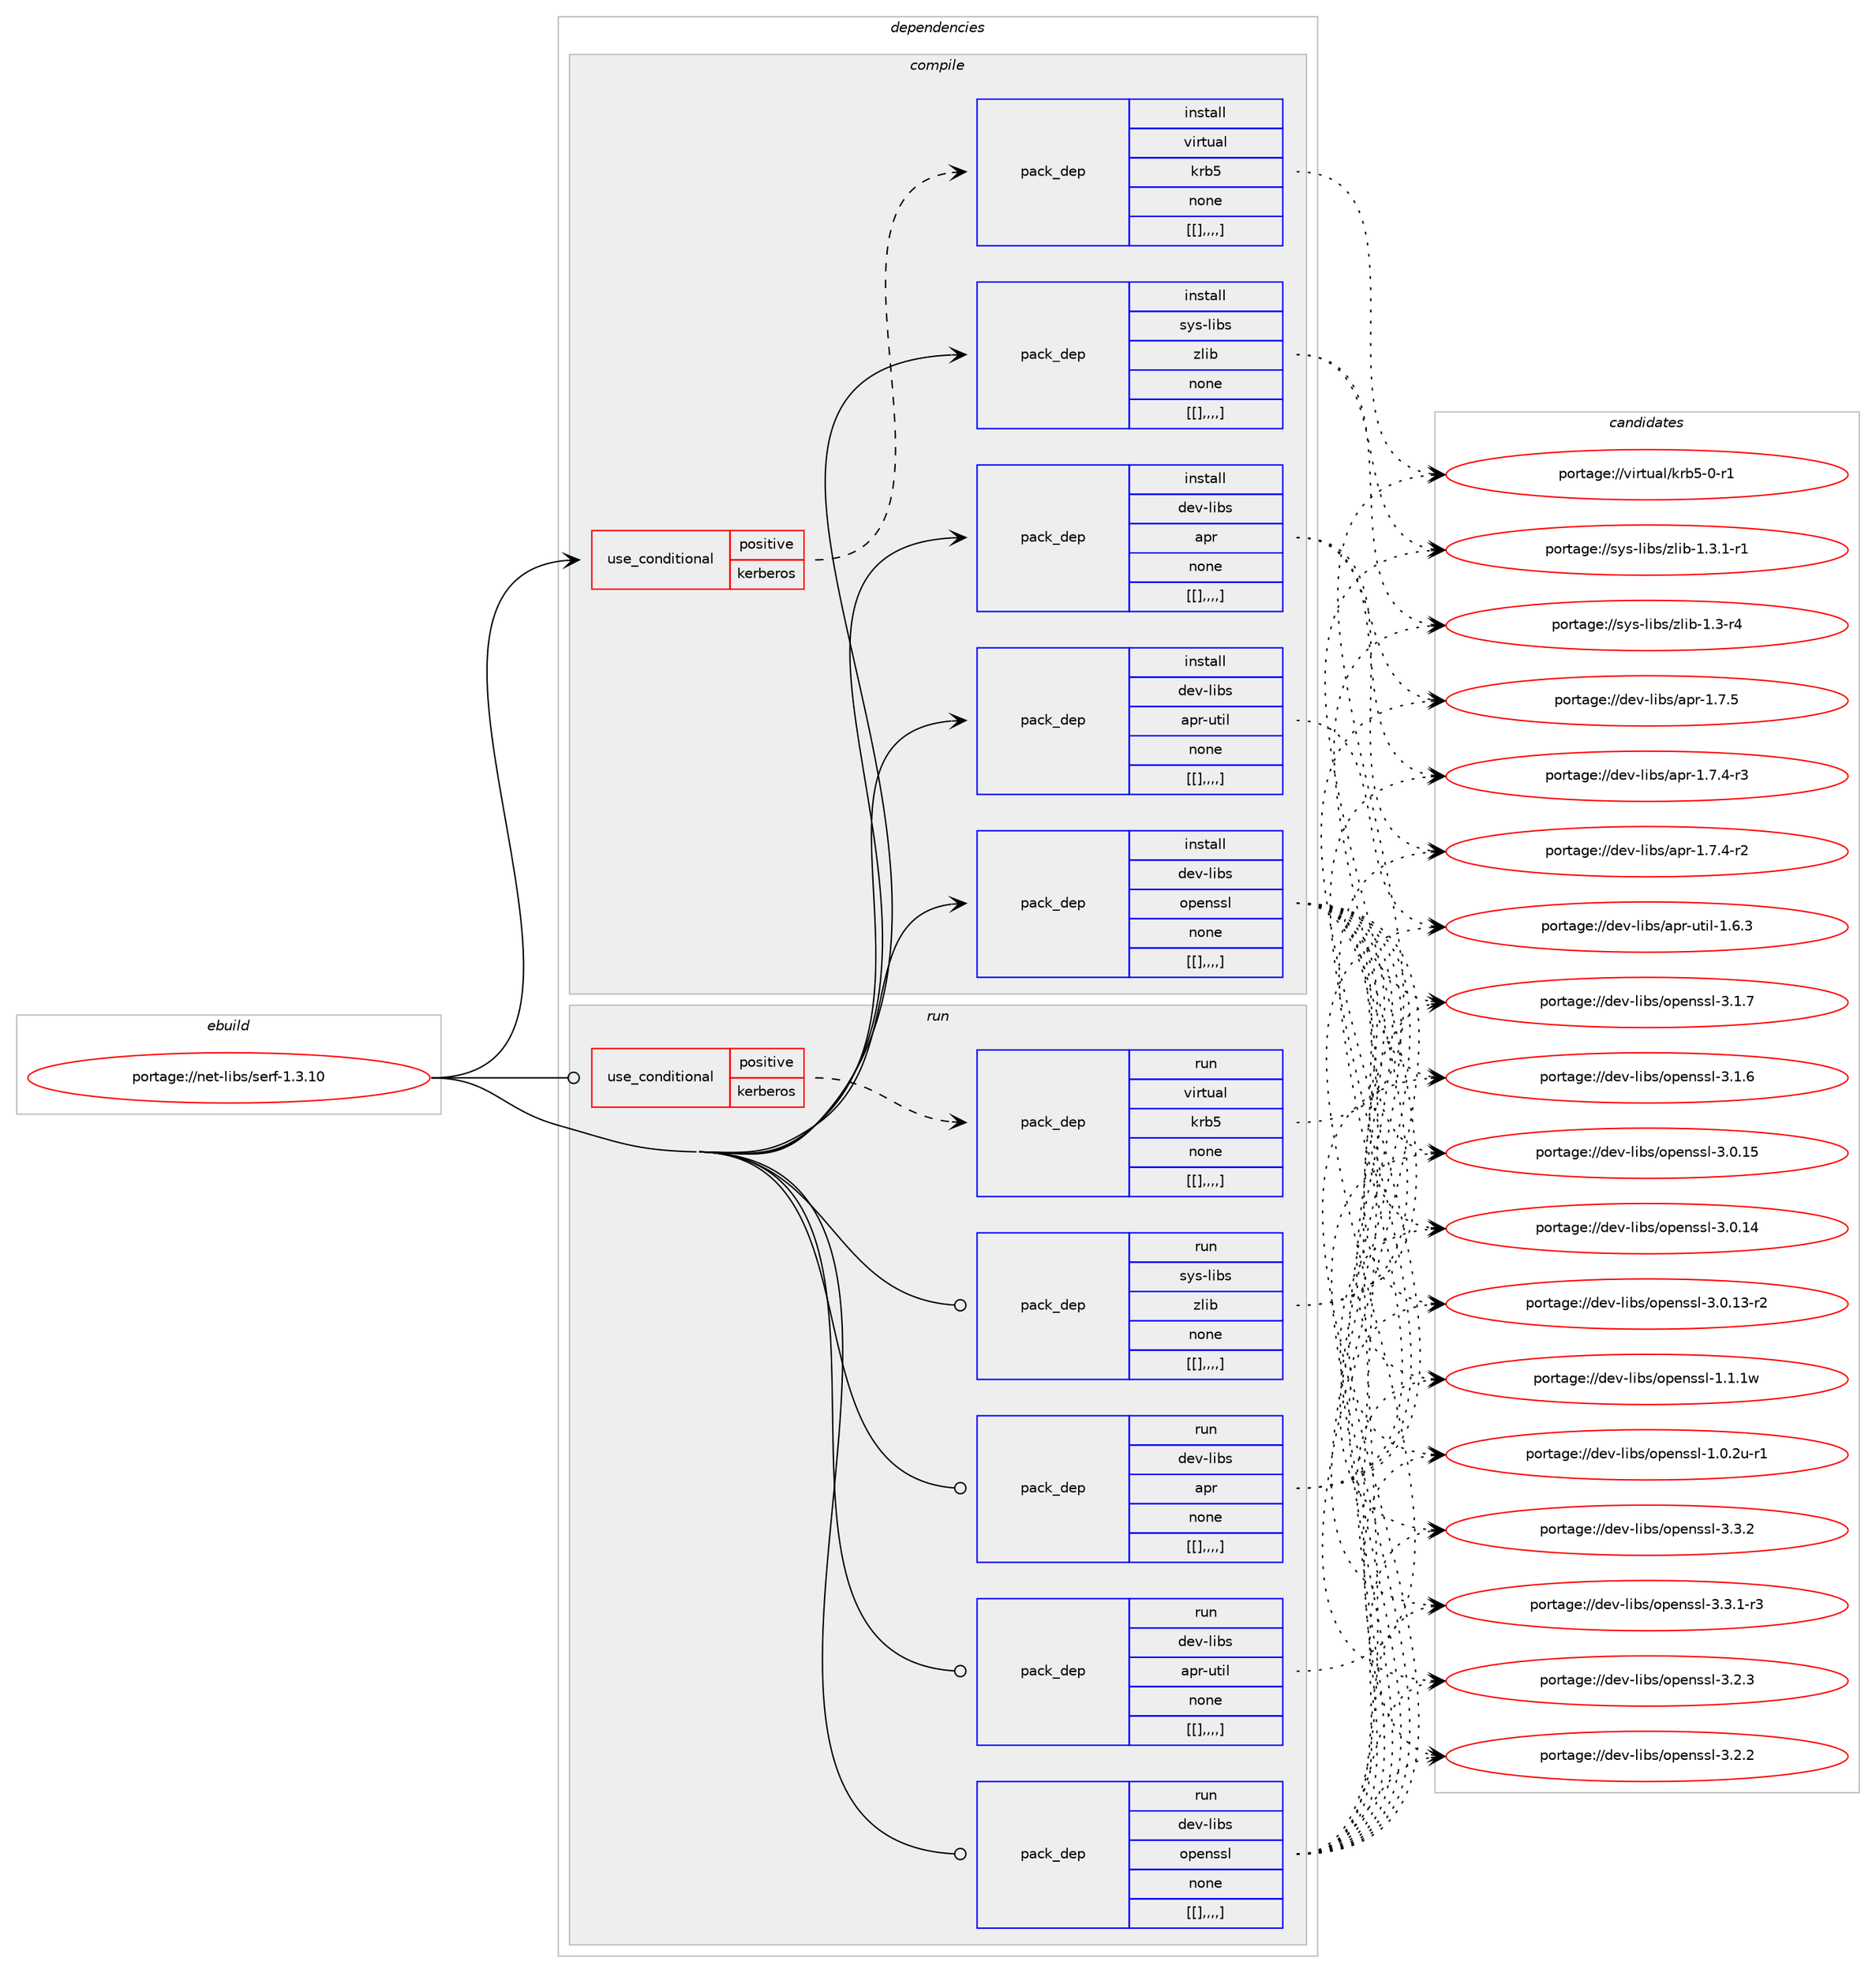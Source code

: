 digraph prolog {

# *************
# Graph options
# *************

newrank=true;
concentrate=true;
compound=true;
graph [rankdir=LR,fontname=Helvetica,fontsize=10,ranksep=1.5];#, ranksep=2.5, nodesep=0.2];
edge  [arrowhead=vee];
node  [fontname=Helvetica,fontsize=10];

# **********
# The ebuild
# **********

subgraph cluster_leftcol {
color=gray;
label=<<i>ebuild</i>>;
id [label="portage://net-libs/serf-1.3.10", color=red, width=4, href="../net-libs/serf-1.3.10.svg"];
}

# ****************
# The dependencies
# ****************

subgraph cluster_midcol {
color=gray;
label=<<i>dependencies</i>>;
subgraph cluster_compile {
fillcolor="#eeeeee";
style=filled;
label=<<i>compile</i>>;
subgraph cond3050 {
dependency7854 [label=<<TABLE BORDER="0" CELLBORDER="1" CELLSPACING="0" CELLPADDING="4"><TR><TD ROWSPAN="3" CELLPADDING="10">use_conditional</TD></TR><TR><TD>positive</TD></TR><TR><TD>kerberos</TD></TR></TABLE>>, shape=none, color=red];
subgraph pack4789 {
dependency7855 [label=<<TABLE BORDER="0" CELLBORDER="1" CELLSPACING="0" CELLPADDING="4" WIDTH="220"><TR><TD ROWSPAN="6" CELLPADDING="30">pack_dep</TD></TR><TR><TD WIDTH="110">install</TD></TR><TR><TD>virtual</TD></TR><TR><TD>krb5</TD></TR><TR><TD>none</TD></TR><TR><TD>[[],,,,]</TD></TR></TABLE>>, shape=none, color=blue];
}
dependency7854:e -> dependency7855:w [weight=20,style="dashed",arrowhead="vee"];
}
id:e -> dependency7854:w [weight=20,style="solid",arrowhead="vee"];
subgraph pack4790 {
dependency7856 [label=<<TABLE BORDER="0" CELLBORDER="1" CELLSPACING="0" CELLPADDING="4" WIDTH="220"><TR><TD ROWSPAN="6" CELLPADDING="30">pack_dep</TD></TR><TR><TD WIDTH="110">install</TD></TR><TR><TD>dev-libs</TD></TR><TR><TD>apr</TD></TR><TR><TD>none</TD></TR><TR><TD>[[],,,,]</TD></TR></TABLE>>, shape=none, color=blue];
}
id:e -> dependency7856:w [weight=20,style="solid",arrowhead="vee"];
subgraph pack4791 {
dependency7857 [label=<<TABLE BORDER="0" CELLBORDER="1" CELLSPACING="0" CELLPADDING="4" WIDTH="220"><TR><TD ROWSPAN="6" CELLPADDING="30">pack_dep</TD></TR><TR><TD WIDTH="110">install</TD></TR><TR><TD>dev-libs</TD></TR><TR><TD>apr-util</TD></TR><TR><TD>none</TD></TR><TR><TD>[[],,,,]</TD></TR></TABLE>>, shape=none, color=blue];
}
id:e -> dependency7857:w [weight=20,style="solid",arrowhead="vee"];
subgraph pack4792 {
dependency7858 [label=<<TABLE BORDER="0" CELLBORDER="1" CELLSPACING="0" CELLPADDING="4" WIDTH="220"><TR><TD ROWSPAN="6" CELLPADDING="30">pack_dep</TD></TR><TR><TD WIDTH="110">install</TD></TR><TR><TD>dev-libs</TD></TR><TR><TD>openssl</TD></TR><TR><TD>none</TD></TR><TR><TD>[[],,,,]</TD></TR></TABLE>>, shape=none, color=blue];
}
id:e -> dependency7858:w [weight=20,style="solid",arrowhead="vee"];
subgraph pack4793 {
dependency7859 [label=<<TABLE BORDER="0" CELLBORDER="1" CELLSPACING="0" CELLPADDING="4" WIDTH="220"><TR><TD ROWSPAN="6" CELLPADDING="30">pack_dep</TD></TR><TR><TD WIDTH="110">install</TD></TR><TR><TD>sys-libs</TD></TR><TR><TD>zlib</TD></TR><TR><TD>none</TD></TR><TR><TD>[[],,,,]</TD></TR></TABLE>>, shape=none, color=blue];
}
id:e -> dependency7859:w [weight=20,style="solid",arrowhead="vee"];
}
subgraph cluster_compileandrun {
fillcolor="#eeeeee";
style=filled;
label=<<i>compile and run</i>>;
}
subgraph cluster_run {
fillcolor="#eeeeee";
style=filled;
label=<<i>run</i>>;
subgraph cond3051 {
dependency7860 [label=<<TABLE BORDER="0" CELLBORDER="1" CELLSPACING="0" CELLPADDING="4"><TR><TD ROWSPAN="3" CELLPADDING="10">use_conditional</TD></TR><TR><TD>positive</TD></TR><TR><TD>kerberos</TD></TR></TABLE>>, shape=none, color=red];
subgraph pack4794 {
dependency7861 [label=<<TABLE BORDER="0" CELLBORDER="1" CELLSPACING="0" CELLPADDING="4" WIDTH="220"><TR><TD ROWSPAN="6" CELLPADDING="30">pack_dep</TD></TR><TR><TD WIDTH="110">run</TD></TR><TR><TD>virtual</TD></TR><TR><TD>krb5</TD></TR><TR><TD>none</TD></TR><TR><TD>[[],,,,]</TD></TR></TABLE>>, shape=none, color=blue];
}
dependency7860:e -> dependency7861:w [weight=20,style="dashed",arrowhead="vee"];
}
id:e -> dependency7860:w [weight=20,style="solid",arrowhead="odot"];
subgraph pack4795 {
dependency7862 [label=<<TABLE BORDER="0" CELLBORDER="1" CELLSPACING="0" CELLPADDING="4" WIDTH="220"><TR><TD ROWSPAN="6" CELLPADDING="30">pack_dep</TD></TR><TR><TD WIDTH="110">run</TD></TR><TR><TD>dev-libs</TD></TR><TR><TD>apr</TD></TR><TR><TD>none</TD></TR><TR><TD>[[],,,,]</TD></TR></TABLE>>, shape=none, color=blue];
}
id:e -> dependency7862:w [weight=20,style="solid",arrowhead="odot"];
subgraph pack4796 {
dependency7863 [label=<<TABLE BORDER="0" CELLBORDER="1" CELLSPACING="0" CELLPADDING="4" WIDTH="220"><TR><TD ROWSPAN="6" CELLPADDING="30">pack_dep</TD></TR><TR><TD WIDTH="110">run</TD></TR><TR><TD>dev-libs</TD></TR><TR><TD>apr-util</TD></TR><TR><TD>none</TD></TR><TR><TD>[[],,,,]</TD></TR></TABLE>>, shape=none, color=blue];
}
id:e -> dependency7863:w [weight=20,style="solid",arrowhead="odot"];
subgraph pack4797 {
dependency7864 [label=<<TABLE BORDER="0" CELLBORDER="1" CELLSPACING="0" CELLPADDING="4" WIDTH="220"><TR><TD ROWSPAN="6" CELLPADDING="30">pack_dep</TD></TR><TR><TD WIDTH="110">run</TD></TR><TR><TD>dev-libs</TD></TR><TR><TD>openssl</TD></TR><TR><TD>none</TD></TR><TR><TD>[[],,,,]</TD></TR></TABLE>>, shape=none, color=blue];
}
id:e -> dependency7864:w [weight=20,style="solid",arrowhead="odot"];
subgraph pack4798 {
dependency7865 [label=<<TABLE BORDER="0" CELLBORDER="1" CELLSPACING="0" CELLPADDING="4" WIDTH="220"><TR><TD ROWSPAN="6" CELLPADDING="30">pack_dep</TD></TR><TR><TD WIDTH="110">run</TD></TR><TR><TD>sys-libs</TD></TR><TR><TD>zlib</TD></TR><TR><TD>none</TD></TR><TR><TD>[[],,,,]</TD></TR></TABLE>>, shape=none, color=blue];
}
id:e -> dependency7865:w [weight=20,style="solid",arrowhead="odot"];
}
}

# **************
# The candidates
# **************

subgraph cluster_choices {
rank=same;
color=gray;
label=<<i>candidates</i>>;

subgraph choice4789 {
color=black;
nodesep=1;
choice1181051141161179710847107114985345484511449 [label="portage://virtual/krb5-0-r1", color=red, width=4,href="../virtual/krb5-0-r1.svg"];
dependency7855:e -> choice1181051141161179710847107114985345484511449:w [style=dotted,weight="100"];
}
subgraph choice4790 {
color=black;
nodesep=1;
choice10010111845108105981154797112114454946554653 [label="portage://dev-libs/apr-1.7.5", color=red, width=4,href="../dev-libs/apr-1.7.5.svg"];
choice100101118451081059811547971121144549465546524511451 [label="portage://dev-libs/apr-1.7.4-r3", color=red, width=4,href="../dev-libs/apr-1.7.4-r3.svg"];
choice100101118451081059811547971121144549465546524511450 [label="portage://dev-libs/apr-1.7.4-r2", color=red, width=4,href="../dev-libs/apr-1.7.4-r2.svg"];
dependency7856:e -> choice10010111845108105981154797112114454946554653:w [style=dotted,weight="100"];
dependency7856:e -> choice100101118451081059811547971121144549465546524511451:w [style=dotted,weight="100"];
dependency7856:e -> choice100101118451081059811547971121144549465546524511450:w [style=dotted,weight="100"];
}
subgraph choice4791 {
color=black;
nodesep=1;
choice1001011184510810598115479711211445117116105108454946544651 [label="portage://dev-libs/apr-util-1.6.3", color=red, width=4,href="../dev-libs/apr-util-1.6.3.svg"];
dependency7857:e -> choice1001011184510810598115479711211445117116105108454946544651:w [style=dotted,weight="100"];
}
subgraph choice4792 {
color=black;
nodesep=1;
choice100101118451081059811547111112101110115115108455146514650 [label="portage://dev-libs/openssl-3.3.2", color=red, width=4,href="../dev-libs/openssl-3.3.2.svg"];
choice1001011184510810598115471111121011101151151084551465146494511451 [label="portage://dev-libs/openssl-3.3.1-r3", color=red, width=4,href="../dev-libs/openssl-3.3.1-r3.svg"];
choice100101118451081059811547111112101110115115108455146504651 [label="portage://dev-libs/openssl-3.2.3", color=red, width=4,href="../dev-libs/openssl-3.2.3.svg"];
choice100101118451081059811547111112101110115115108455146504650 [label="portage://dev-libs/openssl-3.2.2", color=red, width=4,href="../dev-libs/openssl-3.2.2.svg"];
choice100101118451081059811547111112101110115115108455146494655 [label="portage://dev-libs/openssl-3.1.7", color=red, width=4,href="../dev-libs/openssl-3.1.7.svg"];
choice100101118451081059811547111112101110115115108455146494654 [label="portage://dev-libs/openssl-3.1.6", color=red, width=4,href="../dev-libs/openssl-3.1.6.svg"];
choice10010111845108105981154711111210111011511510845514648464953 [label="portage://dev-libs/openssl-3.0.15", color=red, width=4,href="../dev-libs/openssl-3.0.15.svg"];
choice10010111845108105981154711111210111011511510845514648464952 [label="portage://dev-libs/openssl-3.0.14", color=red, width=4,href="../dev-libs/openssl-3.0.14.svg"];
choice100101118451081059811547111112101110115115108455146484649514511450 [label="portage://dev-libs/openssl-3.0.13-r2", color=red, width=4,href="../dev-libs/openssl-3.0.13-r2.svg"];
choice100101118451081059811547111112101110115115108454946494649119 [label="portage://dev-libs/openssl-1.1.1w", color=red, width=4,href="../dev-libs/openssl-1.1.1w.svg"];
choice1001011184510810598115471111121011101151151084549464846501174511449 [label="portage://dev-libs/openssl-1.0.2u-r1", color=red, width=4,href="../dev-libs/openssl-1.0.2u-r1.svg"];
dependency7858:e -> choice100101118451081059811547111112101110115115108455146514650:w [style=dotted,weight="100"];
dependency7858:e -> choice1001011184510810598115471111121011101151151084551465146494511451:w [style=dotted,weight="100"];
dependency7858:e -> choice100101118451081059811547111112101110115115108455146504651:w [style=dotted,weight="100"];
dependency7858:e -> choice100101118451081059811547111112101110115115108455146504650:w [style=dotted,weight="100"];
dependency7858:e -> choice100101118451081059811547111112101110115115108455146494655:w [style=dotted,weight="100"];
dependency7858:e -> choice100101118451081059811547111112101110115115108455146494654:w [style=dotted,weight="100"];
dependency7858:e -> choice10010111845108105981154711111210111011511510845514648464953:w [style=dotted,weight="100"];
dependency7858:e -> choice10010111845108105981154711111210111011511510845514648464952:w [style=dotted,weight="100"];
dependency7858:e -> choice100101118451081059811547111112101110115115108455146484649514511450:w [style=dotted,weight="100"];
dependency7858:e -> choice100101118451081059811547111112101110115115108454946494649119:w [style=dotted,weight="100"];
dependency7858:e -> choice1001011184510810598115471111121011101151151084549464846501174511449:w [style=dotted,weight="100"];
}
subgraph choice4793 {
color=black;
nodesep=1;
choice115121115451081059811547122108105984549465146494511449 [label="portage://sys-libs/zlib-1.3.1-r1", color=red, width=4,href="../sys-libs/zlib-1.3.1-r1.svg"];
choice11512111545108105981154712210810598454946514511452 [label="portage://sys-libs/zlib-1.3-r4", color=red, width=4,href="../sys-libs/zlib-1.3-r4.svg"];
dependency7859:e -> choice115121115451081059811547122108105984549465146494511449:w [style=dotted,weight="100"];
dependency7859:e -> choice11512111545108105981154712210810598454946514511452:w [style=dotted,weight="100"];
}
subgraph choice4794 {
color=black;
nodesep=1;
choice1181051141161179710847107114985345484511449 [label="portage://virtual/krb5-0-r1", color=red, width=4,href="../virtual/krb5-0-r1.svg"];
dependency7861:e -> choice1181051141161179710847107114985345484511449:w [style=dotted,weight="100"];
}
subgraph choice4795 {
color=black;
nodesep=1;
choice10010111845108105981154797112114454946554653 [label="portage://dev-libs/apr-1.7.5", color=red, width=4,href="../dev-libs/apr-1.7.5.svg"];
choice100101118451081059811547971121144549465546524511451 [label="portage://dev-libs/apr-1.7.4-r3", color=red, width=4,href="../dev-libs/apr-1.7.4-r3.svg"];
choice100101118451081059811547971121144549465546524511450 [label="portage://dev-libs/apr-1.7.4-r2", color=red, width=4,href="../dev-libs/apr-1.7.4-r2.svg"];
dependency7862:e -> choice10010111845108105981154797112114454946554653:w [style=dotted,weight="100"];
dependency7862:e -> choice100101118451081059811547971121144549465546524511451:w [style=dotted,weight="100"];
dependency7862:e -> choice100101118451081059811547971121144549465546524511450:w [style=dotted,weight="100"];
}
subgraph choice4796 {
color=black;
nodesep=1;
choice1001011184510810598115479711211445117116105108454946544651 [label="portage://dev-libs/apr-util-1.6.3", color=red, width=4,href="../dev-libs/apr-util-1.6.3.svg"];
dependency7863:e -> choice1001011184510810598115479711211445117116105108454946544651:w [style=dotted,weight="100"];
}
subgraph choice4797 {
color=black;
nodesep=1;
choice100101118451081059811547111112101110115115108455146514650 [label="portage://dev-libs/openssl-3.3.2", color=red, width=4,href="../dev-libs/openssl-3.3.2.svg"];
choice1001011184510810598115471111121011101151151084551465146494511451 [label="portage://dev-libs/openssl-3.3.1-r3", color=red, width=4,href="../dev-libs/openssl-3.3.1-r3.svg"];
choice100101118451081059811547111112101110115115108455146504651 [label="portage://dev-libs/openssl-3.2.3", color=red, width=4,href="../dev-libs/openssl-3.2.3.svg"];
choice100101118451081059811547111112101110115115108455146504650 [label="portage://dev-libs/openssl-3.2.2", color=red, width=4,href="../dev-libs/openssl-3.2.2.svg"];
choice100101118451081059811547111112101110115115108455146494655 [label="portage://dev-libs/openssl-3.1.7", color=red, width=4,href="../dev-libs/openssl-3.1.7.svg"];
choice100101118451081059811547111112101110115115108455146494654 [label="portage://dev-libs/openssl-3.1.6", color=red, width=4,href="../dev-libs/openssl-3.1.6.svg"];
choice10010111845108105981154711111210111011511510845514648464953 [label="portage://dev-libs/openssl-3.0.15", color=red, width=4,href="../dev-libs/openssl-3.0.15.svg"];
choice10010111845108105981154711111210111011511510845514648464952 [label="portage://dev-libs/openssl-3.0.14", color=red, width=4,href="../dev-libs/openssl-3.0.14.svg"];
choice100101118451081059811547111112101110115115108455146484649514511450 [label="portage://dev-libs/openssl-3.0.13-r2", color=red, width=4,href="../dev-libs/openssl-3.0.13-r2.svg"];
choice100101118451081059811547111112101110115115108454946494649119 [label="portage://dev-libs/openssl-1.1.1w", color=red, width=4,href="../dev-libs/openssl-1.1.1w.svg"];
choice1001011184510810598115471111121011101151151084549464846501174511449 [label="portage://dev-libs/openssl-1.0.2u-r1", color=red, width=4,href="../dev-libs/openssl-1.0.2u-r1.svg"];
dependency7864:e -> choice100101118451081059811547111112101110115115108455146514650:w [style=dotted,weight="100"];
dependency7864:e -> choice1001011184510810598115471111121011101151151084551465146494511451:w [style=dotted,weight="100"];
dependency7864:e -> choice100101118451081059811547111112101110115115108455146504651:w [style=dotted,weight="100"];
dependency7864:e -> choice100101118451081059811547111112101110115115108455146504650:w [style=dotted,weight="100"];
dependency7864:e -> choice100101118451081059811547111112101110115115108455146494655:w [style=dotted,weight="100"];
dependency7864:e -> choice100101118451081059811547111112101110115115108455146494654:w [style=dotted,weight="100"];
dependency7864:e -> choice10010111845108105981154711111210111011511510845514648464953:w [style=dotted,weight="100"];
dependency7864:e -> choice10010111845108105981154711111210111011511510845514648464952:w [style=dotted,weight="100"];
dependency7864:e -> choice100101118451081059811547111112101110115115108455146484649514511450:w [style=dotted,weight="100"];
dependency7864:e -> choice100101118451081059811547111112101110115115108454946494649119:w [style=dotted,weight="100"];
dependency7864:e -> choice1001011184510810598115471111121011101151151084549464846501174511449:w [style=dotted,weight="100"];
}
subgraph choice4798 {
color=black;
nodesep=1;
choice115121115451081059811547122108105984549465146494511449 [label="portage://sys-libs/zlib-1.3.1-r1", color=red, width=4,href="../sys-libs/zlib-1.3.1-r1.svg"];
choice11512111545108105981154712210810598454946514511452 [label="portage://sys-libs/zlib-1.3-r4", color=red, width=4,href="../sys-libs/zlib-1.3-r4.svg"];
dependency7865:e -> choice115121115451081059811547122108105984549465146494511449:w [style=dotted,weight="100"];
dependency7865:e -> choice11512111545108105981154712210810598454946514511452:w [style=dotted,weight="100"];
}
}

}
